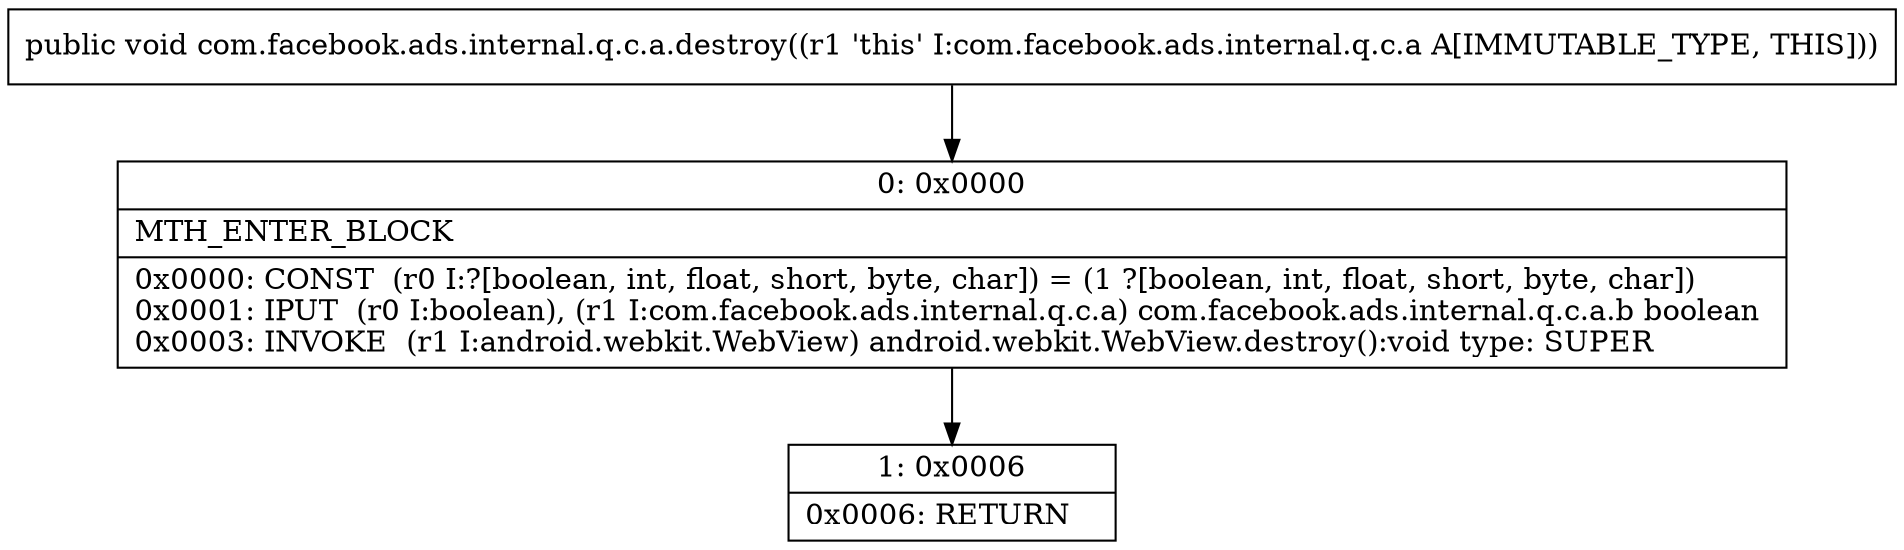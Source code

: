 digraph "CFG forcom.facebook.ads.internal.q.c.a.destroy()V" {
Node_0 [shape=record,label="{0\:\ 0x0000|MTH_ENTER_BLOCK\l|0x0000: CONST  (r0 I:?[boolean, int, float, short, byte, char]) = (1 ?[boolean, int, float, short, byte, char]) \l0x0001: IPUT  (r0 I:boolean), (r1 I:com.facebook.ads.internal.q.c.a) com.facebook.ads.internal.q.c.a.b boolean \l0x0003: INVOKE  (r1 I:android.webkit.WebView) android.webkit.WebView.destroy():void type: SUPER \l}"];
Node_1 [shape=record,label="{1\:\ 0x0006|0x0006: RETURN   \l}"];
MethodNode[shape=record,label="{public void com.facebook.ads.internal.q.c.a.destroy((r1 'this' I:com.facebook.ads.internal.q.c.a A[IMMUTABLE_TYPE, THIS])) }"];
MethodNode -> Node_0;
Node_0 -> Node_1;
}

